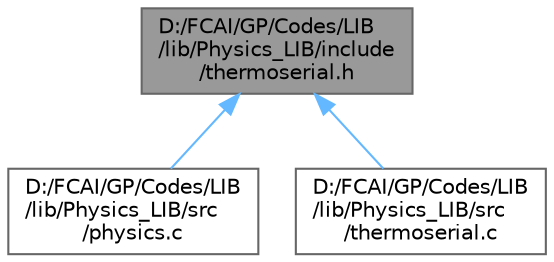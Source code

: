 digraph "D:/FCAI/GP/Codes/LIB/lib/Physics_LIB/include/thermoserial.h"
{
 // LATEX_PDF_SIZE
  bgcolor="transparent";
  edge [fontname=Helvetica,fontsize=10,labelfontname=Helvetica,labelfontsize=10];
  node [fontname=Helvetica,fontsize=10,shape=box,height=0.2,width=0.4];
  Node1 [id="Node000001",label="D:/FCAI/GP/Codes/LIB\l/lib/Physics_LIB/include\l/thermoserial.h",height=0.2,width=0.4,color="gray40", fillcolor="grey60", style="filled", fontcolor="black",tooltip="This file contains the implementation of the serial version of the heat transfer simulation in 1D and..."];
  Node1 -> Node2 [id="edge1_Node000001_Node000002",dir="back",color="steelblue1",style="solid",tooltip=" "];
  Node2 [id="Node000002",label="D:/FCAI/GP/Codes/LIB\l/lib/Physics_LIB/src\l/physics.c",height=0.2,width=0.4,color="grey40", fillcolor="white", style="filled",URL="$physics_8c.html",tooltip="This file contains collection of all simulations calls."];
  Node1 -> Node3 [id="edge2_Node000001_Node000003",dir="back",color="steelblue1",style="solid",tooltip=" "];
  Node3 [id="Node000003",label="D:/FCAI/GP/Codes/LIB\l/lib/Physics_LIB/src\l/thermoserial.c",height=0.2,width=0.4,color="grey40", fillcolor="white", style="filled",URL="$thermoserial_8c.html",tooltip=" "];
}
